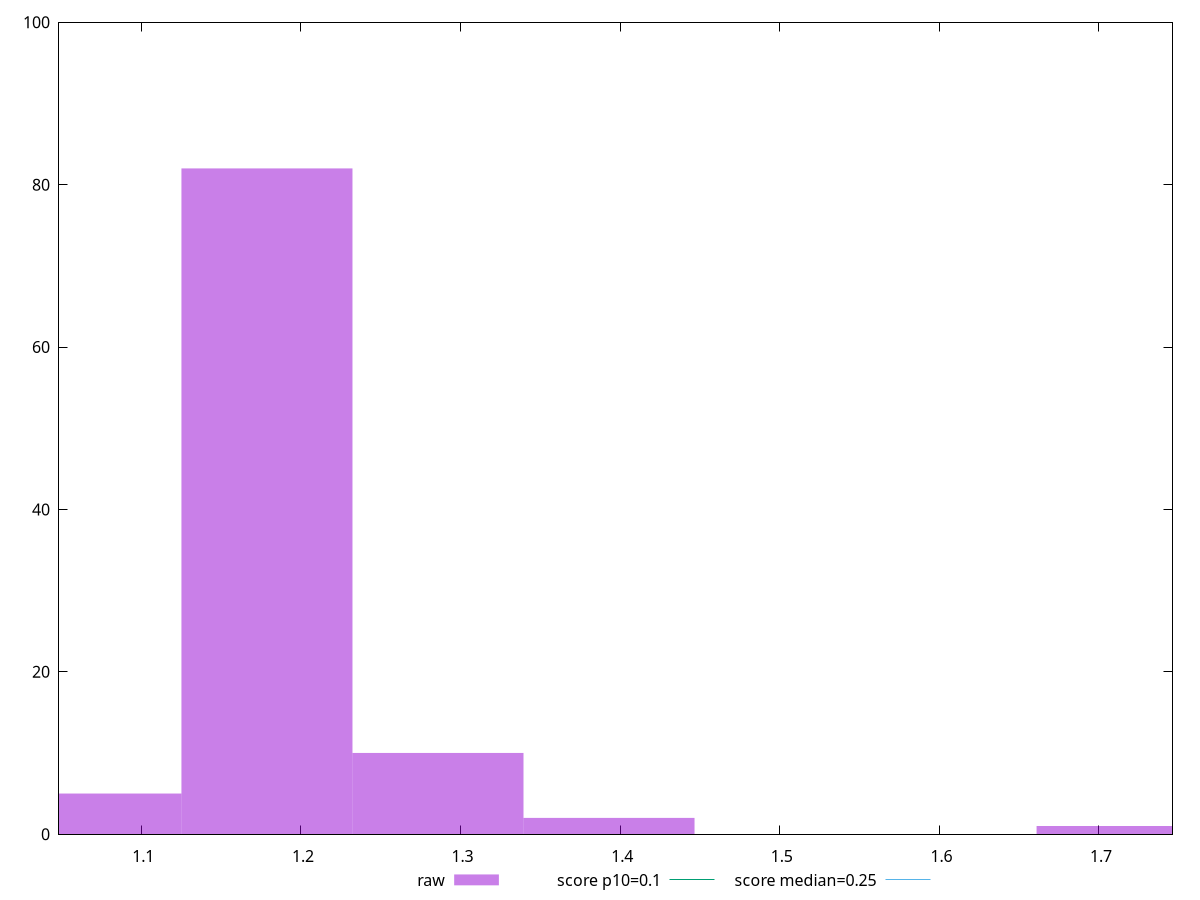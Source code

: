 reset

$raw <<EOF
1.2858540088807018 10
1.1786995081406433 82
1.0715450074005848 5
1.3930085096207603 2
1.7144720118409358 1
EOF

set key outside below
set boxwidth 0.10715450074005849
set xrange [1.0484101816813152:1.746048472086589]
set yrange [0:100]
set trange [0:100]
set style fill transparent solid 0.5 noborder

set parametric
set terminal svg size 640, 490 enhanced background rgb 'white'
set output "report_00025_2021-02-22T21:38:55.199Z/cumulative-layout-shift/samples/pages/raw/histogram.svg"

plot $raw title "raw" with boxes, \
     0.1,t title "score p10=0.1", \
     0.25,t title "score median=0.25"

reset
